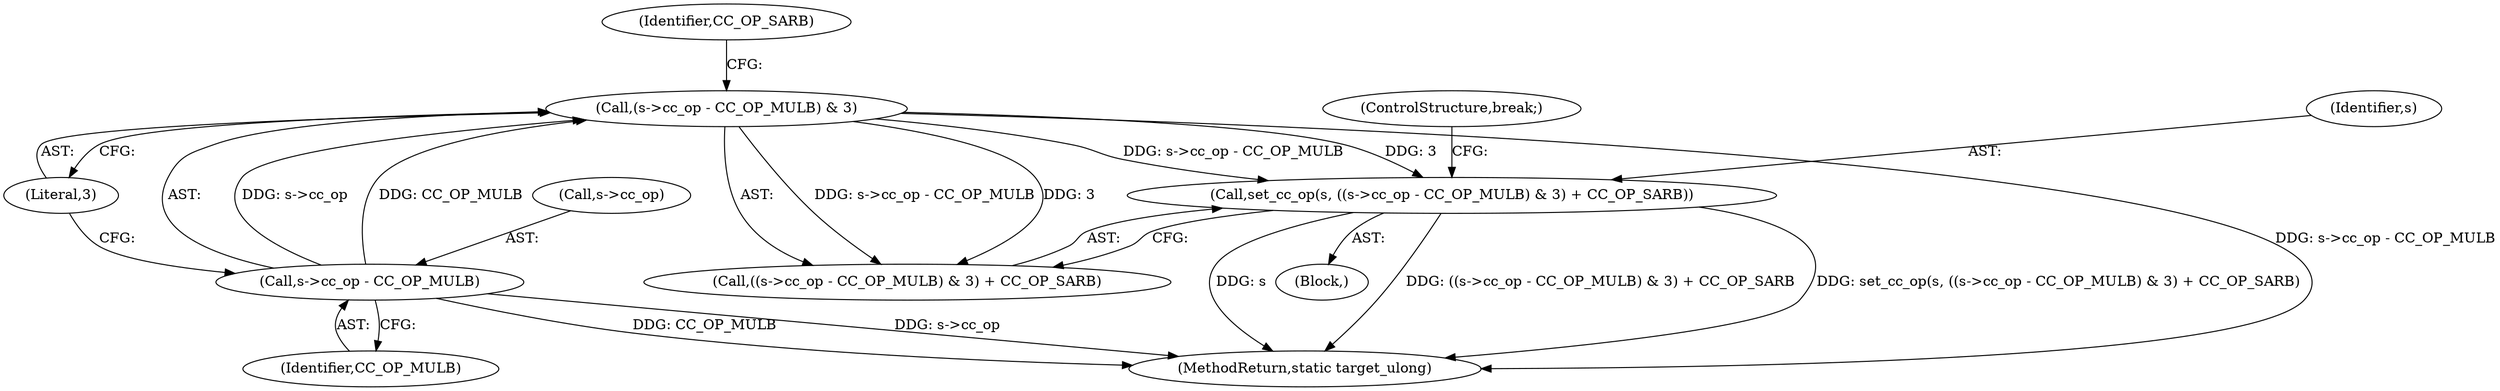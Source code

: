 digraph "0_qemu_30663fd26c0307e414622c7a8607fbc04f92ec14@pointer" {
"1007227" [label="(Call,set_cc_op(s, ((s->cc_op - CC_OP_MULB) & 3) + CC_OP_SARB))"];
"1007230" [label="(Call,(s->cc_op - CC_OP_MULB) & 3)"];
"1007231" [label="(Call,s->cc_op - CC_OP_MULB)"];
"1007238" [label="(ControlStructure,break;)"];
"1011840" [label="(MethodReturn,static target_ulong)"];
"1007231" [label="(Call,s->cc_op - CC_OP_MULB)"];
"1007229" [label="(Call,((s->cc_op - CC_OP_MULB) & 3) + CC_OP_SARB)"];
"1007235" [label="(Identifier,CC_OP_MULB)"];
"1007236" [label="(Literal,3)"];
"1007230" [label="(Call,(s->cc_op - CC_OP_MULB) & 3)"];
"1007212" [label="(Block,)"];
"1007237" [label="(Identifier,CC_OP_SARB)"];
"1007227" [label="(Call,set_cc_op(s, ((s->cc_op - CC_OP_MULB) & 3) + CC_OP_SARB))"];
"1007232" [label="(Call,s->cc_op)"];
"1007228" [label="(Identifier,s)"];
"1007227" -> "1007212"  [label="AST: "];
"1007227" -> "1007229"  [label="CFG: "];
"1007228" -> "1007227"  [label="AST: "];
"1007229" -> "1007227"  [label="AST: "];
"1007238" -> "1007227"  [label="CFG: "];
"1007227" -> "1011840"  [label="DDG: s"];
"1007227" -> "1011840"  [label="DDG: ((s->cc_op - CC_OP_MULB) & 3) + CC_OP_SARB"];
"1007227" -> "1011840"  [label="DDG: set_cc_op(s, ((s->cc_op - CC_OP_MULB) & 3) + CC_OP_SARB)"];
"1007230" -> "1007227"  [label="DDG: s->cc_op - CC_OP_MULB"];
"1007230" -> "1007227"  [label="DDG: 3"];
"1007230" -> "1007229"  [label="AST: "];
"1007230" -> "1007236"  [label="CFG: "];
"1007231" -> "1007230"  [label="AST: "];
"1007236" -> "1007230"  [label="AST: "];
"1007237" -> "1007230"  [label="CFG: "];
"1007230" -> "1011840"  [label="DDG: s->cc_op - CC_OP_MULB"];
"1007230" -> "1007229"  [label="DDG: s->cc_op - CC_OP_MULB"];
"1007230" -> "1007229"  [label="DDG: 3"];
"1007231" -> "1007230"  [label="DDG: s->cc_op"];
"1007231" -> "1007230"  [label="DDG: CC_OP_MULB"];
"1007231" -> "1007235"  [label="CFG: "];
"1007232" -> "1007231"  [label="AST: "];
"1007235" -> "1007231"  [label="AST: "];
"1007236" -> "1007231"  [label="CFG: "];
"1007231" -> "1011840"  [label="DDG: s->cc_op"];
"1007231" -> "1011840"  [label="DDG: CC_OP_MULB"];
}
